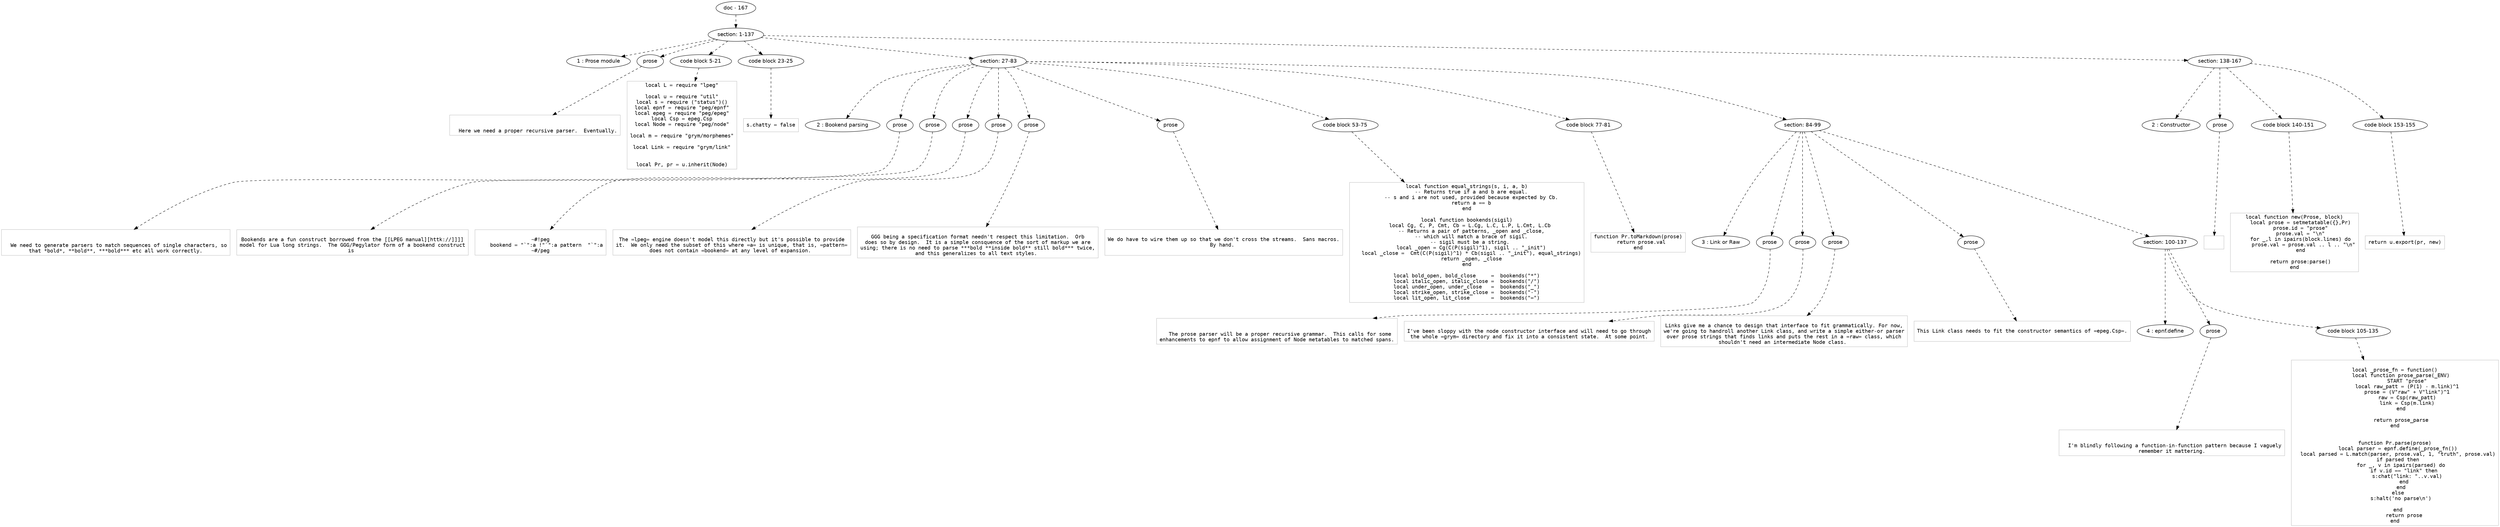 digraph hierarchy {

node [fontname=Helvetica]
edge [style=dashed]

doc_0 [label="doc - 167"]


doc_0 -> { section_1}
{rank=same; section_1}

section_1 [label="section: 1-137"]


section_1 -> { header_2 prose_3 codeblock_4 codeblock_5 section_6 section_7}
{rank=same; header_2 prose_3 codeblock_4 codeblock_5 section_6 section_7}

header_2 [label="1 : Prose module"]

prose_3 [label="prose"]

codeblock_4 [label="code block 5-21"]

codeblock_5 [label="code block 23-25"]

section_6 [label="section: 27-83"]

section_7 [label="section: 138-167"]


prose_3 -> leaf_8
leaf_8  [color=Gray,shape=rectangle,fontname=Inconsolata,label="

  Here we need a proper recursive parser.  Eventually.
"]
codeblock_4 -> leaf_9
leaf_9  [color=Gray,shape=rectangle,fontname=Inconsolata,label="local L = require \"lpeg\"

local u = require \"util\"
local s = require (\"status\")()
local epnf = require \"peg/epnf\"
local epeg = require \"peg/epeg\"
local Csp = epeg.Csp
local Node = require \"peg/node\"

local m = require \"grym/morphemes\"

local Link = require \"grym/link\"


local Pr, pr = u.inherit(Node)"]
codeblock_5 -> leaf_10
leaf_10  [color=Gray,shape=rectangle,fontname=Inconsolata,label="s.chatty = false"]
section_6 -> { header_11 prose_12 prose_13 prose_14 prose_15 prose_16 prose_17 codeblock_18 codeblock_19 section_20}
{rank=same; header_11 prose_12 prose_13 prose_14 prose_15 prose_16 prose_17 codeblock_18 codeblock_19 section_20}

header_11 [label="2 : Bookend parsing"]

prose_12 [label="prose"]

prose_13 [label="prose"]

prose_14 [label="prose"]

prose_15 [label="prose"]

prose_16 [label="prose"]

prose_17 [label="prose"]

codeblock_18 [label="code block 53-75"]

codeblock_19 [label="code block 77-81"]

section_20 [label="section: 84-99"]


prose_12 -> leaf_21
leaf_21  [color=Gray,shape=rectangle,fontname=Inconsolata,label="

  We need to generate parsers to match sequences of single characters, so
that *bold*, **bold**, ***bold*** etc all work correctly.
"]
prose_13 -> leaf_22
leaf_22  [color=Gray,shape=rectangle,fontname=Inconsolata,label="
Bookends are a fun construct borrowed from the [[LPEG manual][httk://]]]]
model for Lua long strings.  The GGG/Pegylator form of a bookend construct
is 
"]
prose_14 -> leaf_23
leaf_23  [color=Gray,shape=rectangle,fontname=Inconsolata,label="
~#!peg
    bookend = \"`\":a !\"`\":a pattern  \"`\":a
~#/peg
"]
prose_15 -> leaf_24
leaf_24  [color=Gray,shape=rectangle,fontname=Inconsolata,label="
The =lpeg= engine doesn't model this directly but it's possible to provide
it.  We only need the subset of this where =a= is unique, that is, =pattern=
does not contain =bookend= at any level of expansion. 
"]
prose_16 -> leaf_25
leaf_25  [color=Gray,shape=rectangle,fontname=Inconsolata,label="
GGG being a specification format needn't respect this limitation.  Orb
does so by design.  It is a simple consquence of the sort of markup we are
using; there is no need to parse ***bold **inside bold** still bold*** twice,
and this generalizes to all text styles. 
"]
prose_17 -> leaf_26
leaf_26  [color=Gray,shape=rectangle,fontname=Inconsolata,label="
We do have to wire them up so that we don't cross the streams.  Sans macros.
By hand. 

"]
codeblock_18 -> leaf_27
leaf_27  [color=Gray,shape=rectangle,fontname=Inconsolata,label="local function equal_strings(s, i, a, b)
   -- Returns true if a and b are equal.
   -- s and i are not used, provided because expected by Cb.
   return a == b
end

local function bookends(sigil)
  local Cg, C, P, Cmt, Cb = L.Cg, L.C, L.P, L.Cmt, L.Cb
   -- Returns a pair of patterns, _open and _close,
   -- which will match a brace of sigil.
   -- sigil must be a string. 
   local _open = Cg(C(P(sigil)^1), sigil .. \"_init\")
   local _close =  Cmt(C(P(sigil)^1) * Cb(sigil .. \"_init\"), equal_strings)
   return _open, _close
end

local bold_open, bold_close     =  bookends(\"*\")
local italic_open, italic_close =  bookends(\"/\")
local under_open, under_close   =  bookends(\"_\")
local strike_open, strike_close =  bookends(\"-\")
local lit_open, lit_close       =  bookends(\"=\")"]
codeblock_19 -> leaf_28
leaf_28  [color=Gray,shape=rectangle,fontname=Inconsolata,label="function Pr.toMarkdown(prose)
  return prose.val
end"]
section_20 -> { header_29 prose_30 prose_31 prose_32 prose_33 section_34}
{rank=same; header_29 prose_30 prose_31 prose_32 prose_33 section_34}

header_29 [label="3 : Link or Raw"]

prose_30 [label="prose"]

prose_31 [label="prose"]

prose_32 [label="prose"]

prose_33 [label="prose"]

section_34 [label="section: 100-137"]


prose_30 -> leaf_35
leaf_35  [color=Gray,shape=rectangle,fontname=Inconsolata,label="

  The prose parser will be a proper recursive grammar.  This calls for some
enhancements to epnf to allow assignment of Node metatables to matched spans.
"]
prose_31 -> leaf_36
leaf_36  [color=Gray,shape=rectangle,fontname=Inconsolata,label="
I've been sloppy with the node constructor interface and will need to go through
the whole =grym= directory and fix it into a consistent state.  At some point.
"]
prose_32 -> leaf_37
leaf_37  [color=Gray,shape=rectangle,fontname=Inconsolata,label="
Links give me a chance to design that interface to fit grammatically. For now,
we're going to handroll another Link class, and write a simple either-or parser
over prose strings that finds links and puts the rest in a =raw= class, which
shouldn't need an intermediate Node class. 
"]
prose_33 -> leaf_38
leaf_38  [color=Gray,shape=rectangle,fontname=Inconsolata,label="
This Link class needs to fit the constructor semantics of =epeg.Csp=.

"]
section_34 -> { header_39 prose_40 codeblock_41}
{rank=same; header_39 prose_40 codeblock_41}

header_39 [label="4 : epnf.define"]

prose_40 [label="prose"]

codeblock_41 [label="code block 105-135"]


prose_40 -> leaf_42
leaf_42  [color=Gray,shape=rectangle,fontname=Inconsolata,label="

  I'm blindly following a function-in-function pattern because I vaguely
remember it mattering.
"]
codeblock_41 -> leaf_43
leaf_43  [color=Gray,shape=rectangle,fontname=Inconsolata,label="
local _prose_fn = function()
    local function prose_parse(_ENV)
        START \"prose\"
        local raw_patt = (P(1) - m.link)^1
        prose = (V\"raw\" + V\"link\")^1
        raw = Csp(raw_patt)
        link = Csp(m.link)
    end

    return prose_parse
end


function Pr.parse(prose)
  local parser = epnf.define(_prose_fn())
  local parsed = L.match(parser, prose.val, 1, \"truth\", prose.val)
  if parsed then
    for _, v in ipairs(parsed) do
      if v.id == \"link\" then
        s:chat(\"link: \"..v.val)
      end
    end
  else
    s:halt('no parse\\n')

  end
      return prose
end"]
section_7 -> { header_44 prose_45 codeblock_46 codeblock_47}
{rank=same; header_44 prose_45 codeblock_46 codeblock_47}

header_44 [label="2 : Constructor"]

prose_45 [label="prose"]

codeblock_46 [label="code block 140-151"]

codeblock_47 [label="code block 153-155"]


prose_45 -> leaf_48
leaf_48  [color=Gray,shape=rectangle,fontname=Inconsolata,label="
"]
codeblock_46 -> leaf_49
leaf_49  [color=Gray,shape=rectangle,fontname=Inconsolata,label="local function new(Prose, block)
    local prose = setmetatable({},Pr)
    prose.id = \"prose\"
    prose.val = \"\\n\"
    for _,l in ipairs(block.lines) do
      prose.val = prose.val .. l .. \"\\n\"
    end

    return prose:parse()
end"]
codeblock_47 -> leaf_50
leaf_50  [color=Gray,shape=rectangle,fontname=Inconsolata,label="return u.export(pr, new)"]

}
